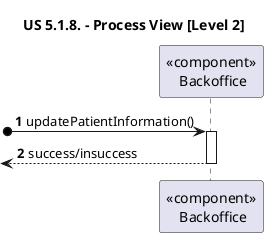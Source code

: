 @startuml

title "US 5.1.8. - Process View [Level 2]"

autonumber

participant "<<component>>\n Backoffice" as bo

[o-> bo: updatePatientInformation()
activate bo
<-- bo: success/insuccess
deactivate bo

@enduml
